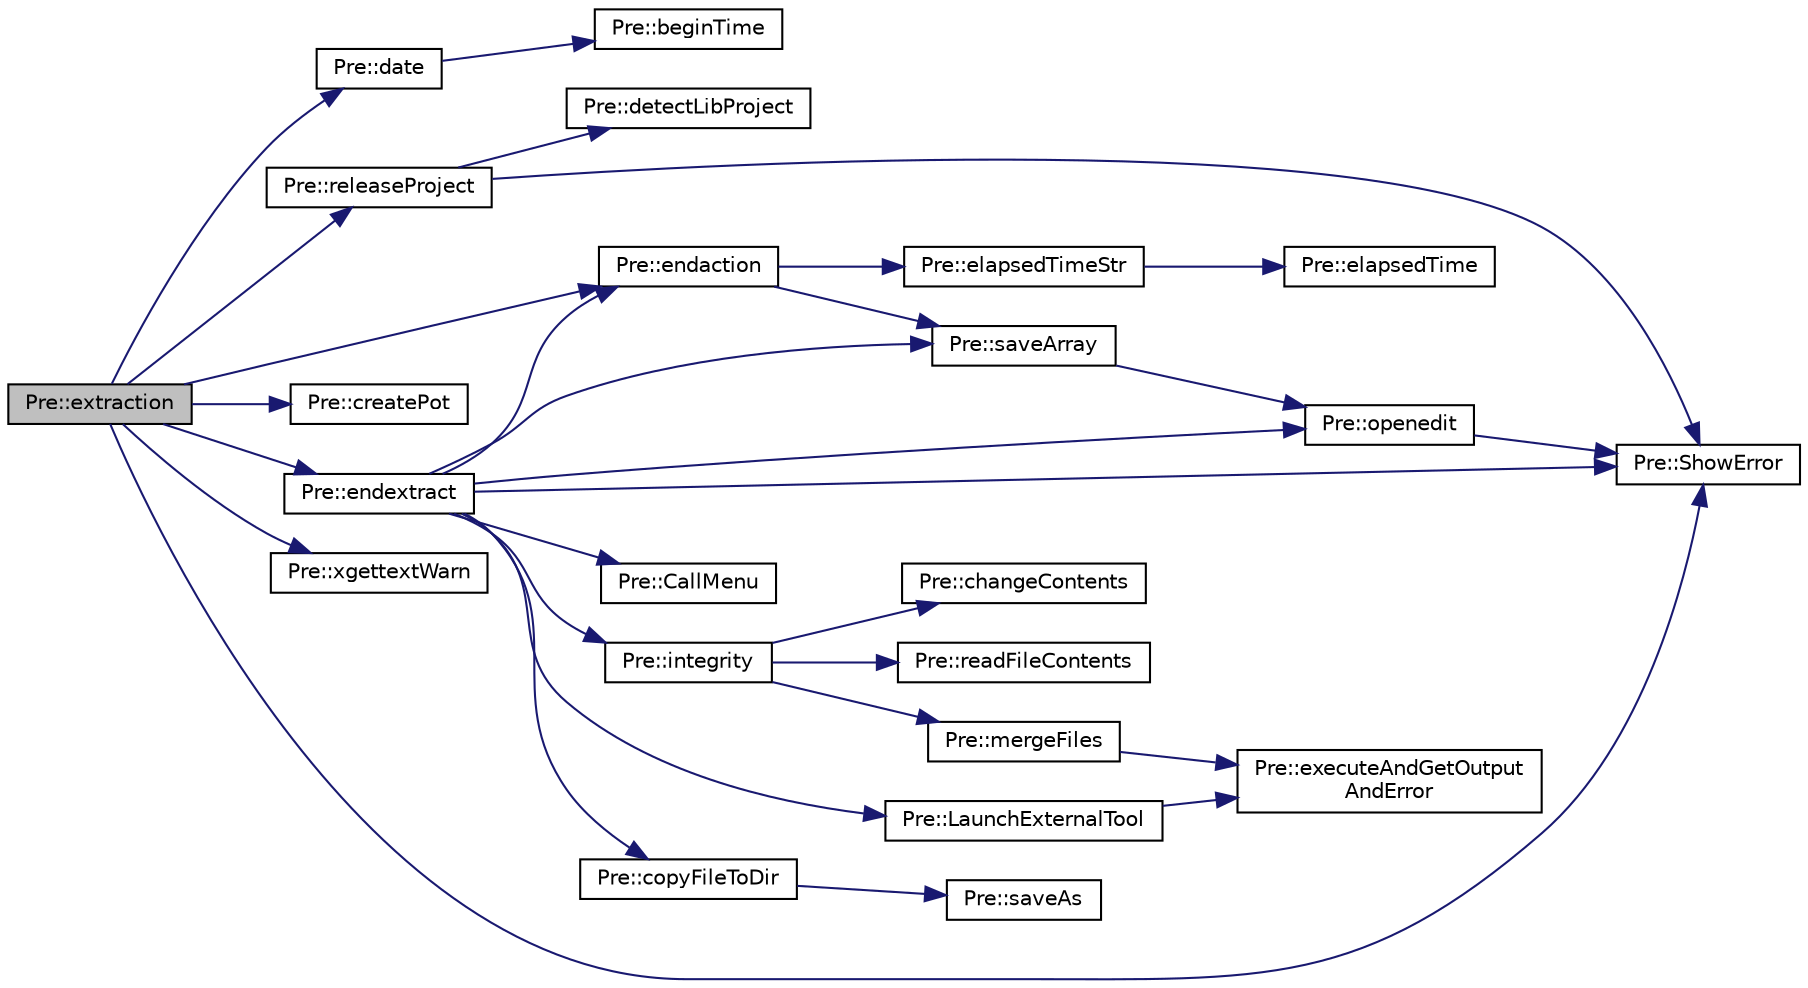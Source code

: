 digraph "Pre::extraction"
{
  edge [fontname="Helvetica",fontsize="10",labelfontname="Helvetica",labelfontsize="10"];
  node [fontname="Helvetica",fontsize="10",shape=record];
  rankdir="LR";
  Node315 [label="Pre::extraction",height=0.2,width=0.4,color="black", fillcolor="grey75", style="filled", fontcolor="black"];
  Node315 -> Node316 [color="midnightblue",fontsize="10",style="solid",fontname="Helvetica"];
  Node316 [label="Pre::releaseProject",height=0.2,width=0.4,color="black", fillcolor="white", style="filled",URL="$class_pre.html#a1bfa14311a5693b175f8985e49fc976d",tooltip="Release all variables. "];
  Node316 -> Node317 [color="midnightblue",fontsize="10",style="solid",fontname="Helvetica"];
  Node317 [label="Pre::detectLibProject",height=0.2,width=0.4,color="black", fillcolor="white", style="filled",URL="$class_pre.html#aaf295c590dcdc8b93ef190c23150a134",tooltip="Detects the current libraries for project. "];
  Node316 -> Node318 [color="midnightblue",fontsize="10",style="solid",fontname="Helvetica"];
  Node318 [label="Pre::ShowError",height=0.2,width=0.4,color="black", fillcolor="white", style="filled",URL="$class_pre.html#ad6c83ed54f3f22abcc25ee1de4581a04",tooltip="Call to &#39;cbMessageBox(_mes, \"\", wxICON_ERROR)&#39;. "];
  Node315 -> Node319 [color="midnightblue",fontsize="10",style="solid",fontname="Helvetica"];
  Node319 [label="Pre::date",height=0.2,width=0.4,color="black", fillcolor="white", style="filled",URL="$class_pre.html#ac79cc09d7d7cf858c712c8c8c9e2cbbb",tooltip="Give a date. "];
  Node319 -> Node320 [color="midnightblue",fontsize="10",style="solid",fontname="Helvetica"];
  Node320 [label="Pre::beginTime",height=0.2,width=0.4,color="black", fillcolor="white", style="filled",URL="$class_pre.html#a2d948e57ad61a7fe18e25d70d5c3929e",tooltip="Startup time. "];
  Node315 -> Node321 [color="midnightblue",fontsize="10",style="solid",fontname="Helvetica"];
  Node321 [label="Pre::createPot",height=0.2,width=0.4,color="black", fillcolor="white", style="filled",URL="$class_pre.html#a705a84fb8d191a967f24d63691cbd11b",tooltip="Creating the &#39;name_project.pot&#39; file. "];
  Node315 -> Node318 [color="midnightblue",fontsize="10",style="solid",fontname="Helvetica"];
  Node315 -> Node322 [color="midnightblue",fontsize="10",style="solid",fontname="Helvetica"];
  Node322 [label="Pre::endaction",height=0.2,width=0.4,color="black", fillcolor="white", style="filled",URL="$class_pre.html#a20b3015ebd4f0ca5e4fcd2fdc6022e20",tooltip="Display messages of ending listing or extracting. "];
  Node322 -> Node323 [color="midnightblue",fontsize="10",style="solid",fontname="Helvetica"];
  Node323 [label="Pre::saveArray",height=0.2,width=0.4,color="black", fillcolor="white", style="filled",URL="$class_pre.html#aa49a3d0de7b6c7ac7951ce8dd505ecb6",tooltip="Save an array to disk and open the file in &#39;Editor&#39;. "];
  Node323 -> Node324 [color="midnightblue",fontsize="10",style="solid",fontname="Helvetica"];
  Node324 [label="Pre::openedit",height=0.2,width=0.4,color="black", fillcolor="white", style="filled",URL="$class_pre.html#a0c41270b1d60e164c94c286213bdfd18",tooltip="Display a file to editor. "];
  Node324 -> Node318 [color="midnightblue",fontsize="10",style="solid",fontname="Helvetica"];
  Node322 -> Node325 [color="midnightblue",fontsize="10",style="solid",fontname="Helvetica"];
  Node325 [label="Pre::elapsedTimeStr",height=0.2,width=0.4,color="black", fillcolor="white", style="filled",URL="$class_pre.html#af92a5e9fae6a6f83f66d4fdeade659b0",tooltip="Give a string duration. "];
  Node325 -> Node326 [color="midnightblue",fontsize="10",style="solid",fontname="Helvetica"];
  Node326 [label="Pre::elapsedTime",height=0.2,width=0.4,color="black", fillcolor="white", style="filled",URL="$class_pre.html#a791e3c73b0010092c43d718bfcf7e18d",tooltip="Give a duration. "];
  Node315 -> Node327 [color="midnightblue",fontsize="10",style="solid",fontname="Helvetica"];
  Node327 [label="Pre::xgettextWarn",height=0.2,width=0.4,color="black", fillcolor="white", style="filled",URL="$class_pre.html#a0806999c9d1d04fb3e605dcbc99e21ca",tooltip="Retrieves error or warning messages when executing &#39;xgettext&#39;. "];
  Node315 -> Node328 [color="midnightblue",fontsize="10",style="solid",fontname="Helvetica"];
  Node328 [label="Pre::endextract",height=0.2,width=0.4,color="black", fillcolor="white", style="filled",URL="$class_pre.html#a959385935eed997d2393b62d6b1b21df",tooltip="Ending extracting. "];
  Node328 -> Node329 [color="midnightblue",fontsize="10",style="solid",fontname="Helvetica"];
  Node329 [label="Pre::integrity",height=0.2,width=0.4,color="black", fillcolor="white", style="filled",URL="$class_pre.html#af6109b9f6b0995eff93782d37b479132",tooltip="Verify integity file. "];
  Node329 -> Node330 [color="midnightblue",fontsize="10",style="solid",fontname="Helvetica"];
  Node330 [label="Pre::readFileContents",height=0.2,width=0.4,color="black", fillcolor="white", style="filled",URL="$class_pre.html#a88e3bef0ca2ea7f66d9aa18292b88ba6",tooltip="Read contents file. "];
  Node329 -> Node331 [color="midnightblue",fontsize="10",style="solid",fontname="Helvetica"];
  Node331 [label="Pre::changeContents",height=0.2,width=0.4,color="black", fillcolor="white", style="filled",URL="$class_pre.html#adb898d671d19f5da736d7d847cd6059d",tooltip="Refreshes &#39;_file&#39; by replacing &#39;old&#39; text with the &#39;_new&#39;. "];
  Node329 -> Node332 [color="midnightblue",fontsize="10",style="solid",fontname="Helvetica"];
  Node332 [label="Pre::mergeFiles",height=0.2,width=0.4,color="black", fillcolor="white", style="filled",URL="$class_pre.html#a469c4781ddaa703c54e46547f6cd7c84",tooltip="Merge new &#39;_new&#39; file with &#39;_old&#39; file and update &#39;_old&#39; file. "];
  Node332 -> Node333 [color="midnightblue",fontsize="10",style="solid",fontname="Helvetica"];
  Node333 [label="Pre::executeAndGetOutput\lAndError",height=0.2,width=0.4,color="black", fillcolor="white", style="filled",URL="$class_pre.html#a8ecc4928641aebbd2da6e9221c32aded",tooltip="Launch a command line. "];
  Node328 -> Node318 [color="midnightblue",fontsize="10",style="solid",fontname="Helvetica"];
  Node328 -> Node323 [color="midnightblue",fontsize="10",style="solid",fontname="Helvetica"];
  Node328 -> Node322 [color="midnightblue",fontsize="10",style="solid",fontname="Helvetica"];
  Node328 -> Node324 [color="midnightblue",fontsize="10",style="solid",fontname="Helvetica"];
  Node328 -> Node334 [color="midnightblue",fontsize="10",style="solid",fontname="Helvetica"];
  Node334 [label="Pre::CallMenu",height=0.2,width=0.4,color="black", fillcolor="white", style="filled",URL="$class_pre.html#af8fe80b03fa99630abb8e9e91ad4f0b9",tooltip=" "];
  Node328 -> Node335 [color="midnightblue",fontsize="10",style="solid",fontname="Helvetica"];
  Node335 [label="Pre::LaunchExternalTool",height=0.2,width=0.4,color="black", fillcolor="white", style="filled",URL="$class_pre.html#af92fb1137bdad11dd6bd32530ed7d426",tooltip="Launch an external executable tool. "];
  Node335 -> Node333 [color="midnightblue",fontsize="10",style="solid",fontname="Helvetica"];
  Node328 -> Node336 [color="midnightblue",fontsize="10",style="solid",fontname="Helvetica"];
  Node336 [label="Pre::copyFileToDir",height=0.2,width=0.4,color="black", fillcolor="white", style="filled",URL="$class_pre.html#a84a8a1143763a2b58ef9b79e70ef3236",tooltip="Copy a file to an another directory. "];
  Node336 -> Node337 [color="midnightblue",fontsize="10",style="solid",fontname="Helvetica"];
  Node337 [label="Pre::saveAs",height=0.2,width=0.4,color="black", fillcolor="white", style="filled",URL="$class_pre.html#a331d34900673347c58a7ad607e80edbd",tooltip="Save a file to disk with a file dialog. "];
}
